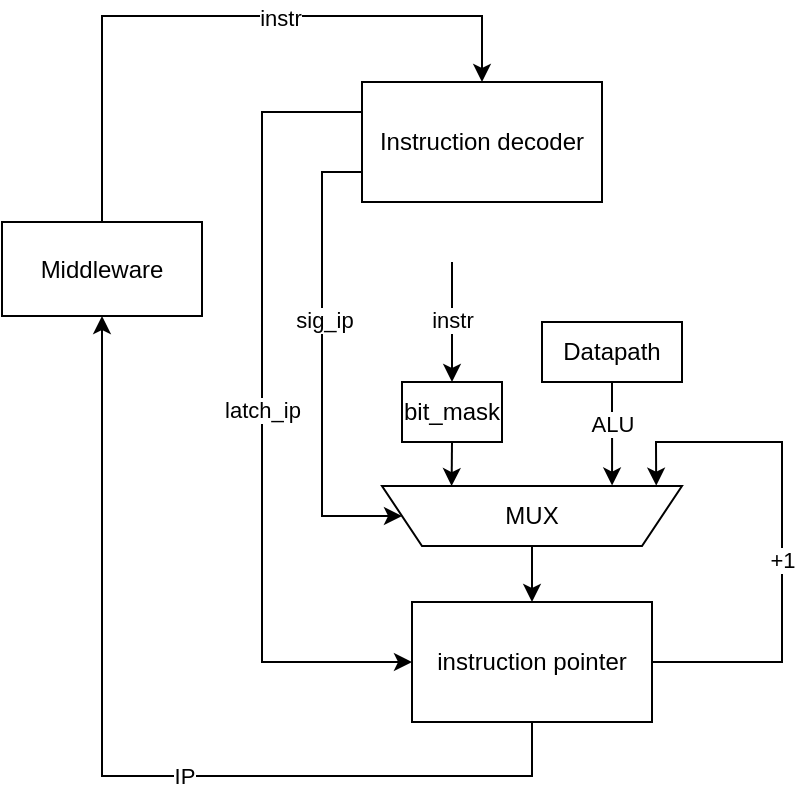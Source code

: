 <mxfile version="24.4.8" type="device">
  <diagram name="Page-1" id="ZGm66PLJlixKSGV7x7j_">
    <mxGraphModel dx="1908" dy="1450" grid="1" gridSize="10" guides="1" tooltips="1" connect="1" arrows="1" fold="1" page="1" pageScale="1" pageWidth="2336" pageHeight="1654" math="0" shadow="0">
      <root>
        <mxCell id="0" />
        <mxCell id="1" parent="0" />
        <mxCell id="RSqV06irqAgmGkaijWYs-1" value="Instruction decoder" style="rounded=0;whiteSpace=wrap;html=1;" vertex="1" parent="1">
          <mxGeometry x="1830" y="286" width="120" height="60" as="geometry" />
        </mxCell>
        <mxCell id="RSqV06irqAgmGkaijWYs-2" value="" style="endArrow=classic;html=1;rounded=0;entryX=0.5;entryY=0;entryDx=0;entryDy=0;exitX=0.5;exitY=0;exitDx=0;exitDy=0;" edge="1" parent="1" source="RSqV06irqAgmGkaijWYs-23" target="RSqV06irqAgmGkaijWYs-1">
          <mxGeometry width="50" height="50" relative="1" as="geometry">
            <mxPoint x="1890" y="226" as="sourcePoint" />
            <mxPoint x="1860" y="166" as="targetPoint" />
            <Array as="points">
              <mxPoint x="1700" y="253" />
              <mxPoint x="1890" y="253" />
            </Array>
          </mxGeometry>
        </mxCell>
        <mxCell id="RSqV06irqAgmGkaijWYs-3" value="instr" style="edgeLabel;html=1;align=center;verticalAlign=middle;resizable=0;points=[];" vertex="1" connectable="0" parent="RSqV06irqAgmGkaijWYs-2">
          <mxGeometry x="-0.147" y="-1" relative="1" as="geometry">
            <mxPoint x="53" as="offset" />
          </mxGeometry>
        </mxCell>
        <mxCell id="RSqV06irqAgmGkaijWYs-4" value="instruction pointer" style="rounded=0;whiteSpace=wrap;html=1;" vertex="1" parent="1">
          <mxGeometry x="1855" y="546" width="120" height="60" as="geometry" />
        </mxCell>
        <mxCell id="RSqV06irqAgmGkaijWYs-5" value="" style="shape=trapezoid;perimeter=trapezoidPerimeter;whiteSpace=wrap;html=1;fixedSize=1;rotation=-180;" vertex="1" parent="1">
          <mxGeometry x="1840" y="488" width="150" height="30" as="geometry" />
        </mxCell>
        <mxCell id="RSqV06irqAgmGkaijWYs-6" value="MUX" style="text;html=1;align=center;verticalAlign=middle;whiteSpace=wrap;rounded=0;" vertex="1" parent="1">
          <mxGeometry x="1885" y="488" width="60" height="30" as="geometry" />
        </mxCell>
        <mxCell id="RSqV06irqAgmGkaijWYs-7" value="" style="endArrow=classic;html=1;rounded=0;entryX=0.5;entryY=0;entryDx=0;entryDy=0;exitX=0.5;exitY=0;exitDx=0;exitDy=0;" edge="1" parent="1" source="RSqV06irqAgmGkaijWYs-5" target="RSqV06irqAgmGkaijWYs-4">
          <mxGeometry width="50" height="50" relative="1" as="geometry">
            <mxPoint x="1810" y="546" as="sourcePoint" />
            <mxPoint x="1860" y="496" as="targetPoint" />
          </mxGeometry>
        </mxCell>
        <mxCell id="RSqV06irqAgmGkaijWYs-8" value="" style="endArrow=classic;html=1;rounded=0;exitX=1;exitY=0.5;exitDx=0;exitDy=0;entryX=0.086;entryY=1.006;entryDx=0;entryDy=0;entryPerimeter=0;" edge="1" parent="1" source="RSqV06irqAgmGkaijWYs-4" target="RSqV06irqAgmGkaijWYs-5">
          <mxGeometry width="50" height="50" relative="1" as="geometry">
            <mxPoint x="1970" y="656" as="sourcePoint" />
            <mxPoint x="1977" y="486" as="targetPoint" />
            <Array as="points">
              <mxPoint x="2040" y="576" />
              <mxPoint x="2040" y="506" />
              <mxPoint x="2040" y="466" />
              <mxPoint x="1977" y="466" />
            </Array>
          </mxGeometry>
        </mxCell>
        <mxCell id="RSqV06irqAgmGkaijWYs-9" value="+1" style="edgeLabel;html=1;align=center;verticalAlign=middle;resizable=0;points=[];" vertex="1" connectable="0" parent="RSqV06irqAgmGkaijWYs-8">
          <mxGeometry x="-0.262" relative="1" as="geometry">
            <mxPoint y="-20" as="offset" />
          </mxGeometry>
        </mxCell>
        <mxCell id="RSqV06irqAgmGkaijWYs-10" value="" style="endArrow=classic;html=1;rounded=0;exitX=0;exitY=0.25;exitDx=0;exitDy=0;entryX=0;entryY=0.5;entryDx=0;entryDy=0;" edge="1" parent="1" source="RSqV06irqAgmGkaijWYs-1" target="RSqV06irqAgmGkaijWYs-4">
          <mxGeometry width="50" height="50" relative="1" as="geometry">
            <mxPoint x="1830" y="339" as="sourcePoint" />
            <mxPoint x="1810" y="236" as="targetPoint" />
            <Array as="points">
              <mxPoint x="1780" y="301" />
              <mxPoint x="1780" y="576" />
            </Array>
          </mxGeometry>
        </mxCell>
        <mxCell id="RSqV06irqAgmGkaijWYs-11" value="latch_ip" style="edgeLabel;html=1;align=center;verticalAlign=middle;resizable=0;points=[];" vertex="1" connectable="0" parent="RSqV06irqAgmGkaijWYs-10">
          <mxGeometry x="-0.062" relative="1" as="geometry">
            <mxPoint y="11" as="offset" />
          </mxGeometry>
        </mxCell>
        <mxCell id="RSqV06irqAgmGkaijWYs-12" value="" style="endArrow=classic;html=1;rounded=0;exitX=0;exitY=0.75;exitDx=0;exitDy=0;entryX=1;entryY=0.5;entryDx=0;entryDy=0;" edge="1" parent="1" source="RSqV06irqAgmGkaijWYs-1" target="RSqV06irqAgmGkaijWYs-5">
          <mxGeometry width="50" height="50" relative="1" as="geometry">
            <mxPoint x="1830" y="351" as="sourcePoint" />
            <mxPoint x="1820" y="366" as="targetPoint" />
            <Array as="points">
              <mxPoint x="1810" y="331" />
              <mxPoint x="1810" y="503" />
            </Array>
          </mxGeometry>
        </mxCell>
        <mxCell id="RSqV06irqAgmGkaijWYs-13" value="sig_ip" style="edgeLabel;html=1;align=center;verticalAlign=middle;resizable=0;points=[];" vertex="1" connectable="0" parent="RSqV06irqAgmGkaijWYs-12">
          <mxGeometry x="-0.191" y="1" relative="1" as="geometry">
            <mxPoint as="offset" />
          </mxGeometry>
        </mxCell>
        <mxCell id="RSqV06irqAgmGkaijWYs-14" value="" style="endArrow=classic;html=1;rounded=0;exitX=0.5;exitY=1;exitDx=0;exitDy=0;entryX=0.768;entryY=0.998;entryDx=0;entryDy=0;entryPerimeter=0;" edge="1" parent="1" source="RSqV06irqAgmGkaijWYs-18" target="RSqV06irqAgmGkaijWYs-5">
          <mxGeometry width="50" height="50" relative="1" as="geometry">
            <mxPoint x="1850" y="436" as="sourcePoint" />
            <mxPoint x="1870" y="486" as="targetPoint" />
          </mxGeometry>
        </mxCell>
        <mxCell id="RSqV06irqAgmGkaijWYs-15" value="" style="endArrow=classic;html=1;rounded=0;exitX=0.5;exitY=1;exitDx=0;exitDy=0;entryX=0.233;entryY=1.007;entryDx=0;entryDy=0;entryPerimeter=0;" edge="1" parent="1" source="RSqV06irqAgmGkaijWYs-17" target="RSqV06irqAgmGkaijWYs-5">
          <mxGeometry width="50" height="50" relative="1" as="geometry">
            <mxPoint x="1900" y="436" as="sourcePoint" />
            <mxPoint x="1955" y="486" as="targetPoint" />
          </mxGeometry>
        </mxCell>
        <mxCell id="RSqV06irqAgmGkaijWYs-16" value="ALU" style="edgeLabel;html=1;align=center;verticalAlign=middle;resizable=0;points=[];" vertex="1" connectable="0" parent="RSqV06irqAgmGkaijWYs-15">
          <mxGeometry x="-0.185" relative="1" as="geometry">
            <mxPoint as="offset" />
          </mxGeometry>
        </mxCell>
        <mxCell id="RSqV06irqAgmGkaijWYs-17" value="Datapath" style="rounded=0;whiteSpace=wrap;html=1;" vertex="1" parent="1">
          <mxGeometry x="1920" y="406" width="70" height="30" as="geometry" />
        </mxCell>
        <mxCell id="RSqV06irqAgmGkaijWYs-18" value="bit_mask" style="rounded=0;whiteSpace=wrap;html=1;" vertex="1" parent="1">
          <mxGeometry x="1850" y="436" width="50" height="30" as="geometry" />
        </mxCell>
        <mxCell id="RSqV06irqAgmGkaijWYs-19" value="" style="endArrow=classic;html=1;rounded=0;entryX=0.5;entryY=0;entryDx=0;entryDy=0;" edge="1" parent="1" target="RSqV06irqAgmGkaijWYs-18">
          <mxGeometry width="50" height="50" relative="1" as="geometry">
            <mxPoint x="1875" y="376" as="sourcePoint" />
            <mxPoint x="1874.76" y="423.5" as="targetPoint" />
          </mxGeometry>
        </mxCell>
        <mxCell id="RSqV06irqAgmGkaijWYs-20" value="instr" style="edgeLabel;html=1;align=center;verticalAlign=middle;resizable=0;points=[];" vertex="1" connectable="0" parent="RSqV06irqAgmGkaijWYs-19">
          <mxGeometry x="-0.153" y="1" relative="1" as="geometry">
            <mxPoint x="-1" y="3" as="offset" />
          </mxGeometry>
        </mxCell>
        <mxCell id="RSqV06irqAgmGkaijWYs-21" value="" style="endArrow=classic;html=1;rounded=0;exitX=0.5;exitY=1;exitDx=0;exitDy=0;entryX=0.5;entryY=1;entryDx=0;entryDy=0;" edge="1" parent="1" source="RSqV06irqAgmGkaijWYs-4" target="RSqV06irqAgmGkaijWYs-23">
          <mxGeometry width="50" height="50" relative="1" as="geometry">
            <mxPoint x="1887.37" y="751.5" as="sourcePoint" />
            <mxPoint x="1915" y="652.5" as="targetPoint" />
            <Array as="points">
              <mxPoint x="1915" y="633" />
              <mxPoint x="1700" y="633" />
            </Array>
          </mxGeometry>
        </mxCell>
        <mxCell id="RSqV06irqAgmGkaijWYs-22" value="IP" style="edgeLabel;html=1;align=center;verticalAlign=middle;resizable=0;points=[];" vertex="1" connectable="0" parent="RSqV06irqAgmGkaijWYs-21">
          <mxGeometry x="-0.147" relative="1" as="geometry">
            <mxPoint as="offset" />
          </mxGeometry>
        </mxCell>
        <mxCell id="RSqV06irqAgmGkaijWYs-23" value="Middleware" style="rounded=0;whiteSpace=wrap;html=1;" vertex="1" parent="1">
          <mxGeometry x="1650" y="356" width="100" height="47" as="geometry" />
        </mxCell>
      </root>
    </mxGraphModel>
  </diagram>
</mxfile>

